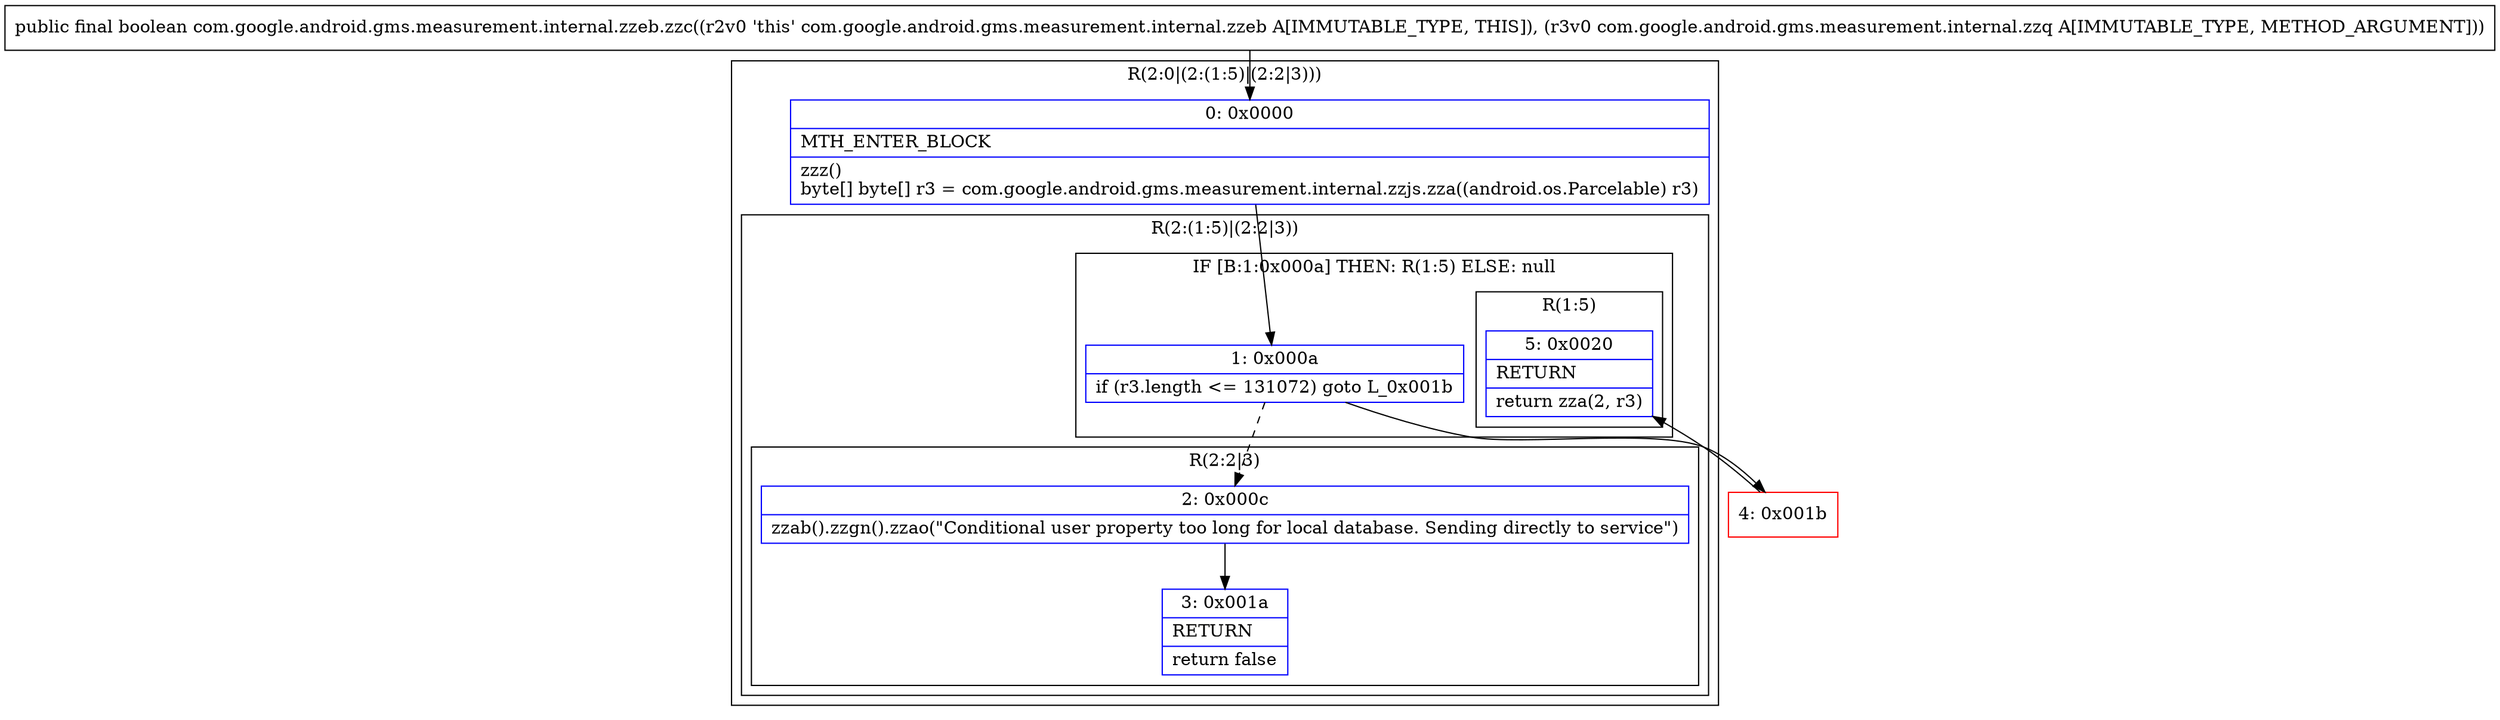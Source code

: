 digraph "CFG forcom.google.android.gms.measurement.internal.zzeb.zzc(Lcom\/google\/android\/gms\/measurement\/internal\/zzq;)Z" {
subgraph cluster_Region_2080822425 {
label = "R(2:0|(2:(1:5)|(2:2|3)))";
node [shape=record,color=blue];
Node_0 [shape=record,label="{0\:\ 0x0000|MTH_ENTER_BLOCK\l|zzz()\lbyte[] byte[] r3 = com.google.android.gms.measurement.internal.zzjs.zza((android.os.Parcelable) r3)\l}"];
subgraph cluster_Region_407048828 {
label = "R(2:(1:5)|(2:2|3))";
node [shape=record,color=blue];
subgraph cluster_IfRegion_1800220148 {
label = "IF [B:1:0x000a] THEN: R(1:5) ELSE: null";
node [shape=record,color=blue];
Node_1 [shape=record,label="{1\:\ 0x000a|if (r3.length \<= 131072) goto L_0x001b\l}"];
subgraph cluster_Region_34043332 {
label = "R(1:5)";
node [shape=record,color=blue];
Node_5 [shape=record,label="{5\:\ 0x0020|RETURN\l|return zza(2, r3)\l}"];
}
}
subgraph cluster_Region_23600290 {
label = "R(2:2|3)";
node [shape=record,color=blue];
Node_2 [shape=record,label="{2\:\ 0x000c|zzab().zzgn().zzao(\"Conditional user property too long for local database. Sending directly to service\")\l}"];
Node_3 [shape=record,label="{3\:\ 0x001a|RETURN\l|return false\l}"];
}
}
}
Node_4 [shape=record,color=red,label="{4\:\ 0x001b}"];
MethodNode[shape=record,label="{public final boolean com.google.android.gms.measurement.internal.zzeb.zzc((r2v0 'this' com.google.android.gms.measurement.internal.zzeb A[IMMUTABLE_TYPE, THIS]), (r3v0 com.google.android.gms.measurement.internal.zzq A[IMMUTABLE_TYPE, METHOD_ARGUMENT])) }"];
MethodNode -> Node_0;
Node_0 -> Node_1;
Node_1 -> Node_2[style=dashed];
Node_1 -> Node_4;
Node_2 -> Node_3;
Node_4 -> Node_5;
}


